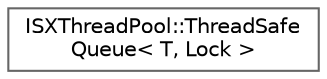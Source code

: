 digraph "Graphical Class Hierarchy"
{
 // LATEX_PDF_SIZE
  bgcolor="transparent";
  edge [fontname=Helvetica,fontsize=10,labelfontname=Helvetica,labelfontsize=10];
  node [fontname=Helvetica,fontsize=10,shape=box,height=0.2,width=0.4];
  rankdir="LR";
  Node0 [id="Node000000",label="ISXThreadPool::ThreadSafe\lQueue\< T, Lock \>",height=0.2,width=0.4,color="grey40", fillcolor="white", style="filled",URL="$classISXThreadPool_1_1ThreadSafeQueue.html",tooltip="A thread-safe queue implementation."];
}

